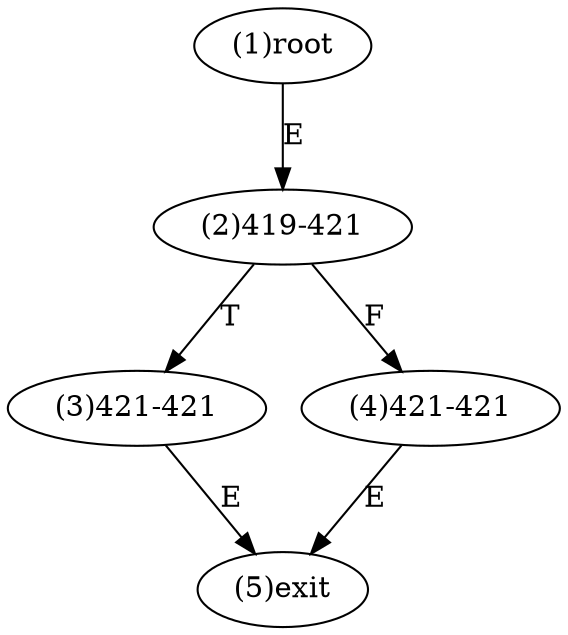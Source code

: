 digraph "" { 
1[ label="(1)root"];
2[ label="(2)419-421"];
3[ label="(3)421-421"];
4[ label="(4)421-421"];
5[ label="(5)exit"];
1->2[ label="E"];
2->4[ label="F"];
2->3[ label="T"];
3->5[ label="E"];
4->5[ label="E"];
}
